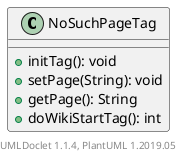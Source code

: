 @startuml

    class NoSuchPageTag [[NoSuchPageTag.html]] {
        +initTag(): void
        +setPage(String): void
        +getPage(): String
        +doWikiStartTag(): int
    }


    center footer UMLDoclet 1.1.4, PlantUML 1.2019.05
@enduml
